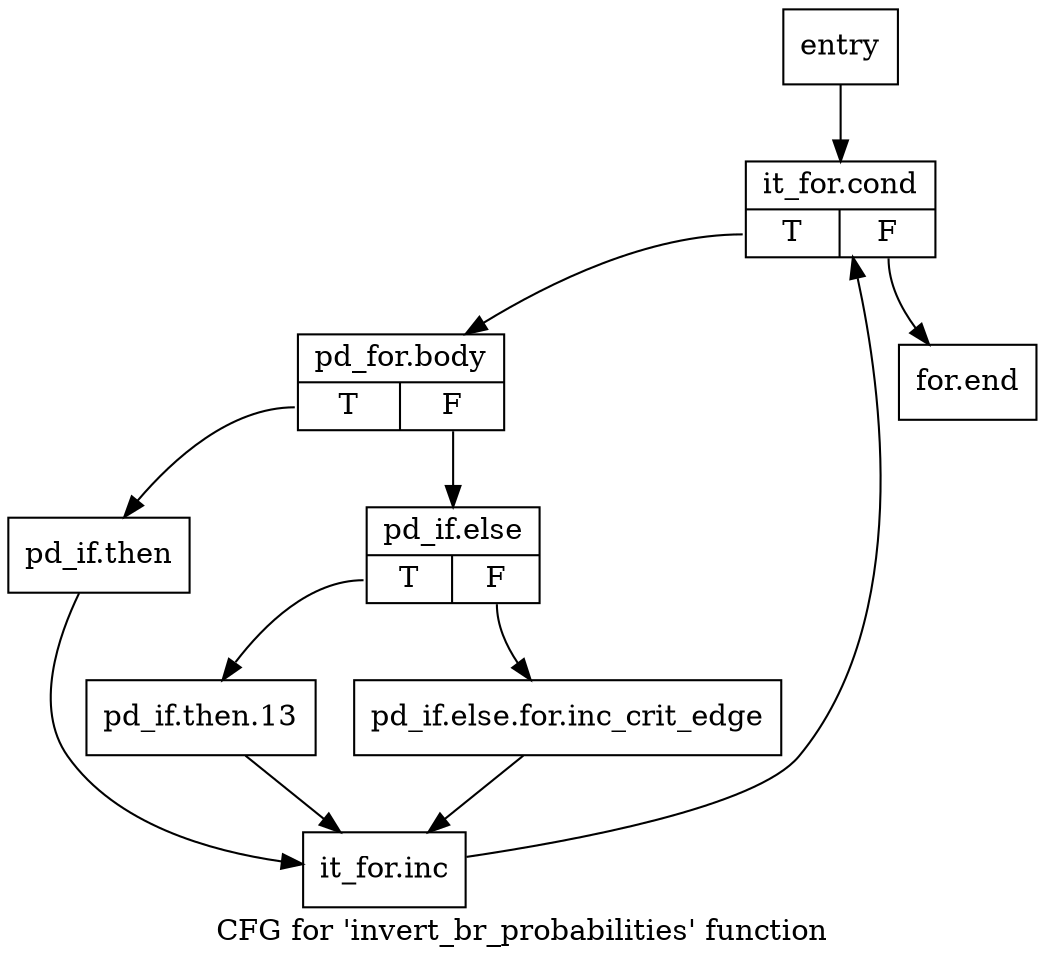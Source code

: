 digraph "CFG for 'invert_br_probabilities' function" {
	label="CFG for 'invert_br_probabilities' function";

	Node0x833d7d0 [shape=record,label="{entry}"];
	Node0x833d7d0 -> Node0x833d820;
	Node0x833d820 [shape=record,label="{it_for.cond|{<s0>T|<s1>F}}"];
	Node0x833d820:s0 -> Node0x833d870;
	Node0x833d820:s1 -> Node0x833da50;
	Node0x833d870 [shape=record,label="{pd_for.body|{<s0>T|<s1>F}}"];
	Node0x833d870:s0 -> Node0x833d8c0;
	Node0x833d870:s1 -> Node0x833d910;
	Node0x833d8c0 [shape=record,label="{pd_if.then}"];
	Node0x833d8c0 -> Node0x833da00;
	Node0x833d910 [shape=record,label="{pd_if.else|{<s0>T|<s1>F}}"];
	Node0x833d910:s0 -> Node0x833d9b0;
	Node0x833d910:s1 -> Node0x833d960;
	Node0x833d960 [shape=record,label="{pd_if.else.for.inc_crit_edge}"];
	Node0x833d960 -> Node0x833da00;
	Node0x833d9b0 [shape=record,label="{pd_if.then.13}"];
	Node0x833d9b0 -> Node0x833da00;
	Node0x833da00 [shape=record,label="{it_for.inc}"];
	Node0x833da00 -> Node0x833d820;
	Node0x833da50 [shape=record,label="{for.end}"];
}
